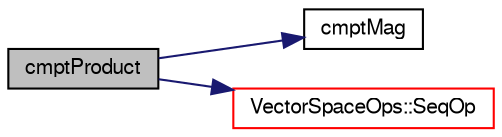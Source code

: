 digraph "cmptProduct"
{
  bgcolor="transparent";
  edge [fontname="FreeSans",fontsize="10",labelfontname="FreeSans",labelfontsize="10"];
  node [fontname="FreeSans",fontsize="10",shape=record];
  rankdir="LR";
  Node129355 [label="cmptProduct",height=0.2,width=0.4,color="black", fillcolor="grey75", style="filled", fontcolor="black"];
  Node129355 -> Node129356 [color="midnightblue",fontsize="10",style="solid",fontname="FreeSans"];
  Node129356 [label="cmptMag",height=0.2,width=0.4,color="black",URL="$a21124.html#acf2383c8a0a1d5fef3eb5255b950229d"];
  Node129355 -> Node129357 [color="midnightblue",fontsize="10",style="solid",fontname="FreeSans"];
  Node129357 [label="VectorSpaceOps::SeqOp",height=0.2,width=0.4,color="red",URL="$a28494.html#a795250159e68e47abe1d86f5b2873c04"];
}
